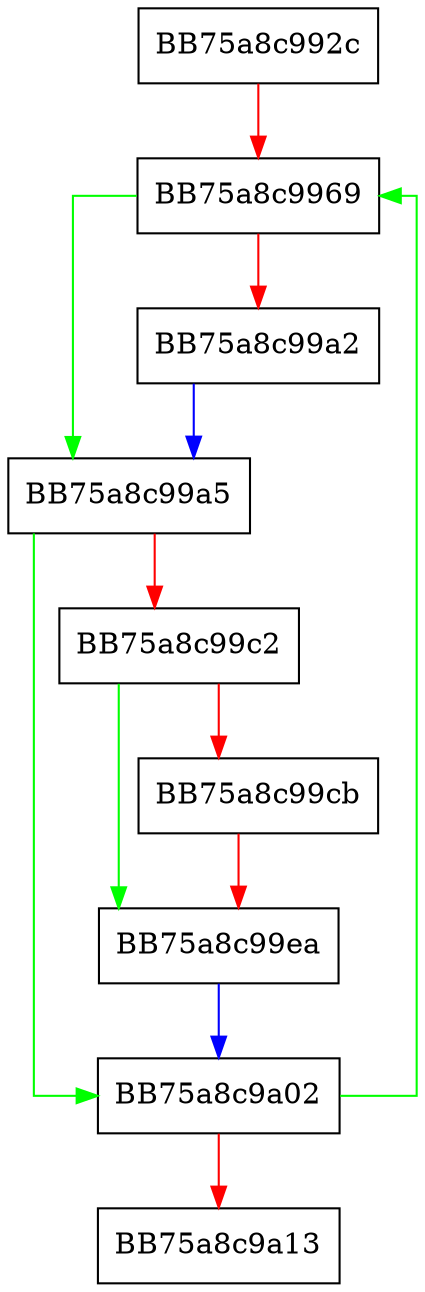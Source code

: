digraph _Add_equiv {
  node [shape="box"];
  graph [splines=ortho];
  BB75a8c992c -> BB75a8c9969 [color="red"];
  BB75a8c9969 -> BB75a8c99a5 [color="green"];
  BB75a8c9969 -> BB75a8c99a2 [color="red"];
  BB75a8c99a2 -> BB75a8c99a5 [color="blue"];
  BB75a8c99a5 -> BB75a8c9a02 [color="green"];
  BB75a8c99a5 -> BB75a8c99c2 [color="red"];
  BB75a8c99c2 -> BB75a8c99ea [color="green"];
  BB75a8c99c2 -> BB75a8c99cb [color="red"];
  BB75a8c99cb -> BB75a8c99ea [color="red"];
  BB75a8c99ea -> BB75a8c9a02 [color="blue"];
  BB75a8c9a02 -> BB75a8c9969 [color="green"];
  BB75a8c9a02 -> BB75a8c9a13 [color="red"];
}